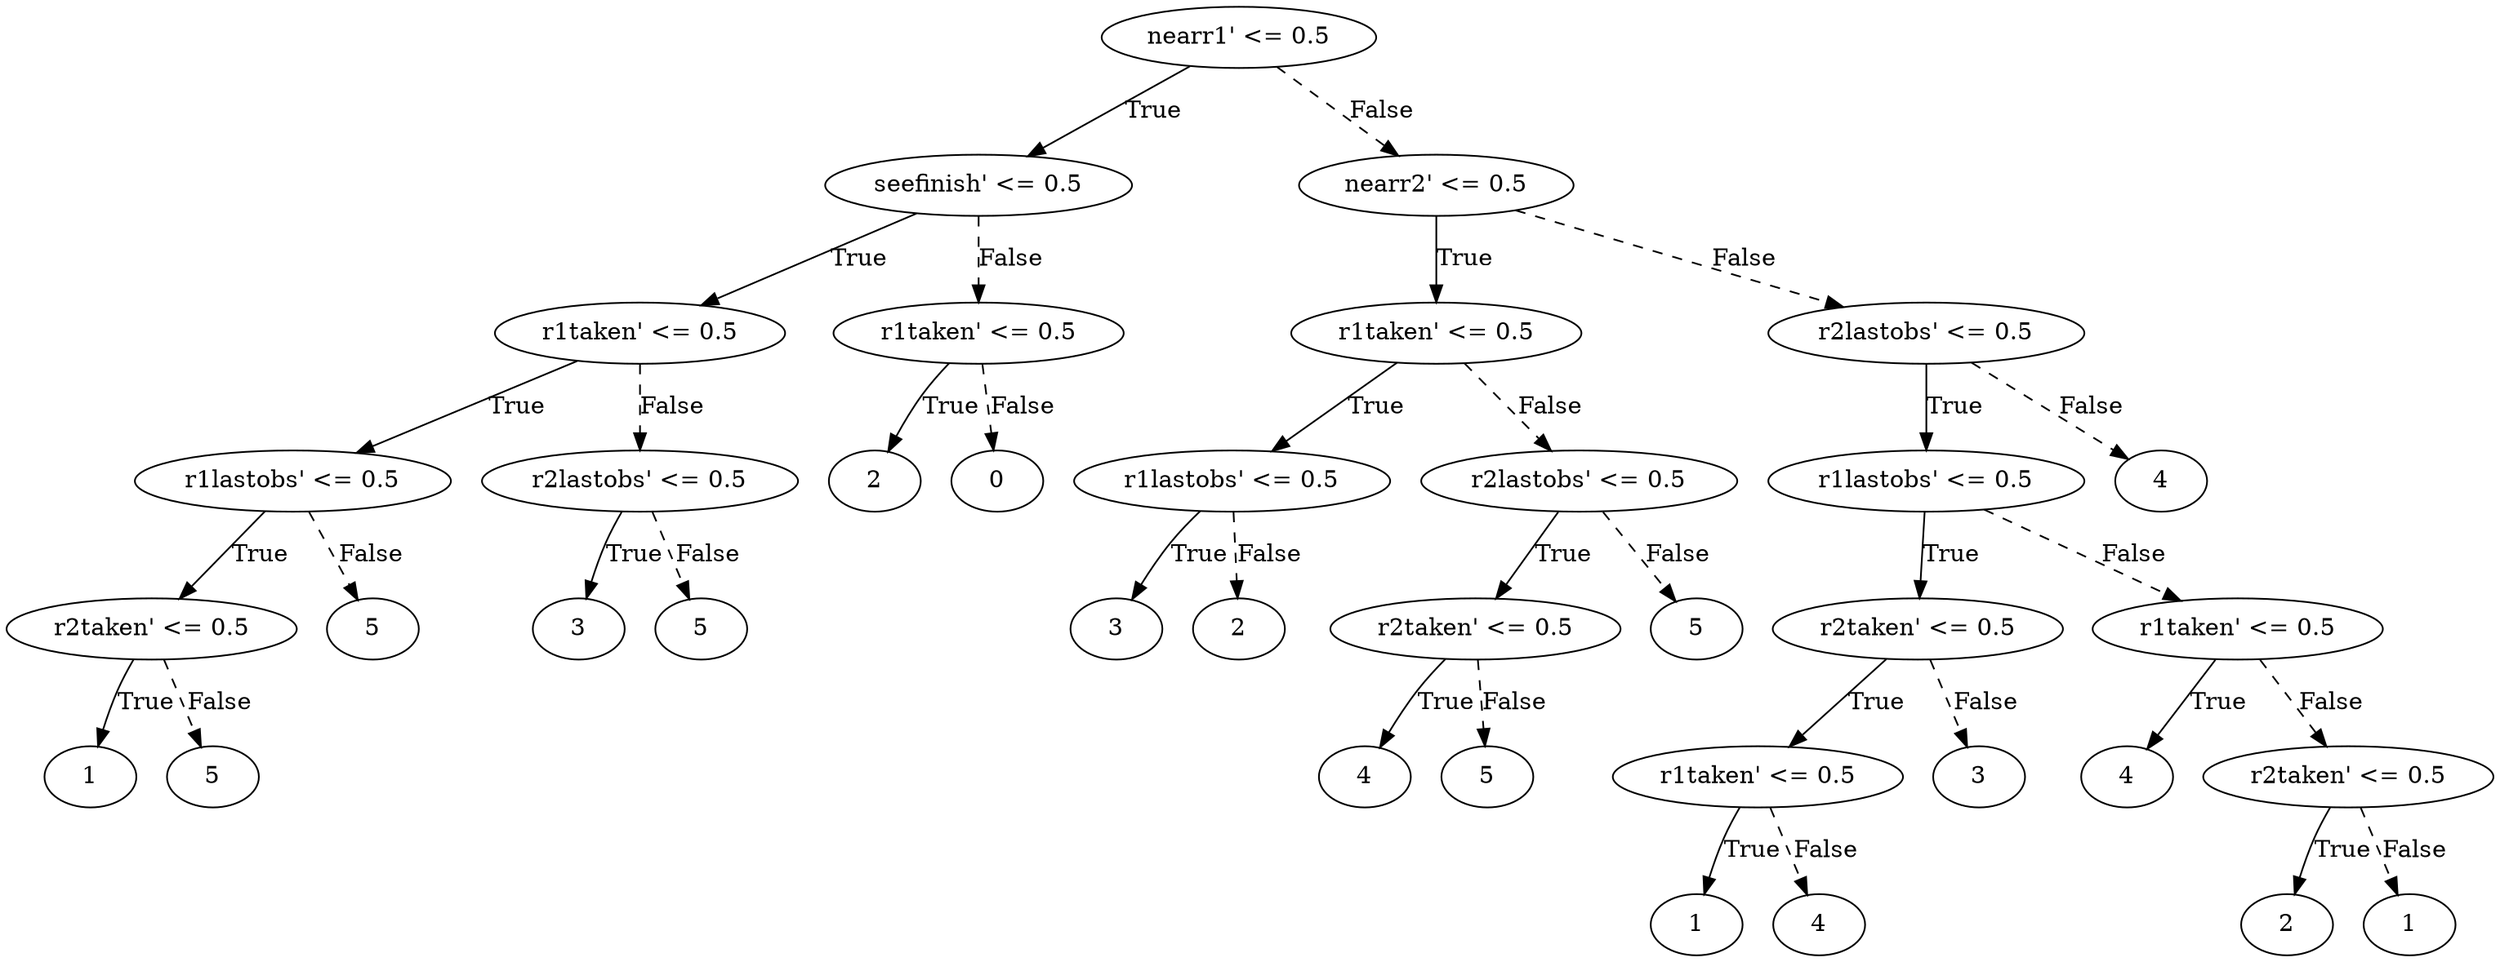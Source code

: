 digraph {
0 [label="nearr1' <= 0.5"];
1 [label="seefinish' <= 0.5"];
2 [label="r1taken' <= 0.5"];
3 [label="r1lastobs' <= 0.5"];
4 [label="r2taken' <= 0.5"];
5 [label="1"];
4 -> 5 [label="True"];
6 [label="5"];
4 -> 6 [style="dashed", label="False"];
3 -> 4 [label="True"];
7 [label="5"];
3 -> 7 [style="dashed", label="False"];
2 -> 3 [label="True"];
8 [label="r2lastobs' <= 0.5"];
9 [label="3"];
8 -> 9 [label="True"];
10 [label="5"];
8 -> 10 [style="dashed", label="False"];
2 -> 8 [style="dashed", label="False"];
1 -> 2 [label="True"];
11 [label="r1taken' <= 0.5"];
12 [label="2"];
11 -> 12 [label="True"];
13 [label="0"];
11 -> 13 [style="dashed", label="False"];
1 -> 11 [style="dashed", label="False"];
0 -> 1 [label="True"];
14 [label="nearr2' <= 0.5"];
15 [label="r1taken' <= 0.5"];
16 [label="r1lastobs' <= 0.5"];
17 [label="3"];
16 -> 17 [label="True"];
18 [label="2"];
16 -> 18 [style="dashed", label="False"];
15 -> 16 [label="True"];
19 [label="r2lastobs' <= 0.5"];
20 [label="r2taken' <= 0.5"];
21 [label="4"];
20 -> 21 [label="True"];
22 [label="5"];
20 -> 22 [style="dashed", label="False"];
19 -> 20 [label="True"];
23 [label="5"];
19 -> 23 [style="dashed", label="False"];
15 -> 19 [style="dashed", label="False"];
14 -> 15 [label="True"];
24 [label="r2lastobs' <= 0.5"];
25 [label="r1lastobs' <= 0.5"];
26 [label="r2taken' <= 0.5"];
27 [label="r1taken' <= 0.5"];
28 [label="1"];
27 -> 28 [label="True"];
29 [label="4"];
27 -> 29 [style="dashed", label="False"];
26 -> 27 [label="True"];
30 [label="3"];
26 -> 30 [style="dashed", label="False"];
25 -> 26 [label="True"];
31 [label="r1taken' <= 0.5"];
32 [label="4"];
31 -> 32 [label="True"];
33 [label="r2taken' <= 0.5"];
34 [label="2"];
33 -> 34 [label="True"];
35 [label="1"];
33 -> 35 [style="dashed", label="False"];
31 -> 33 [style="dashed", label="False"];
25 -> 31 [style="dashed", label="False"];
24 -> 25 [label="True"];
36 [label="4"];
24 -> 36 [style="dashed", label="False"];
14 -> 24 [style="dashed", label="False"];
0 -> 14 [style="dashed", label="False"];

}